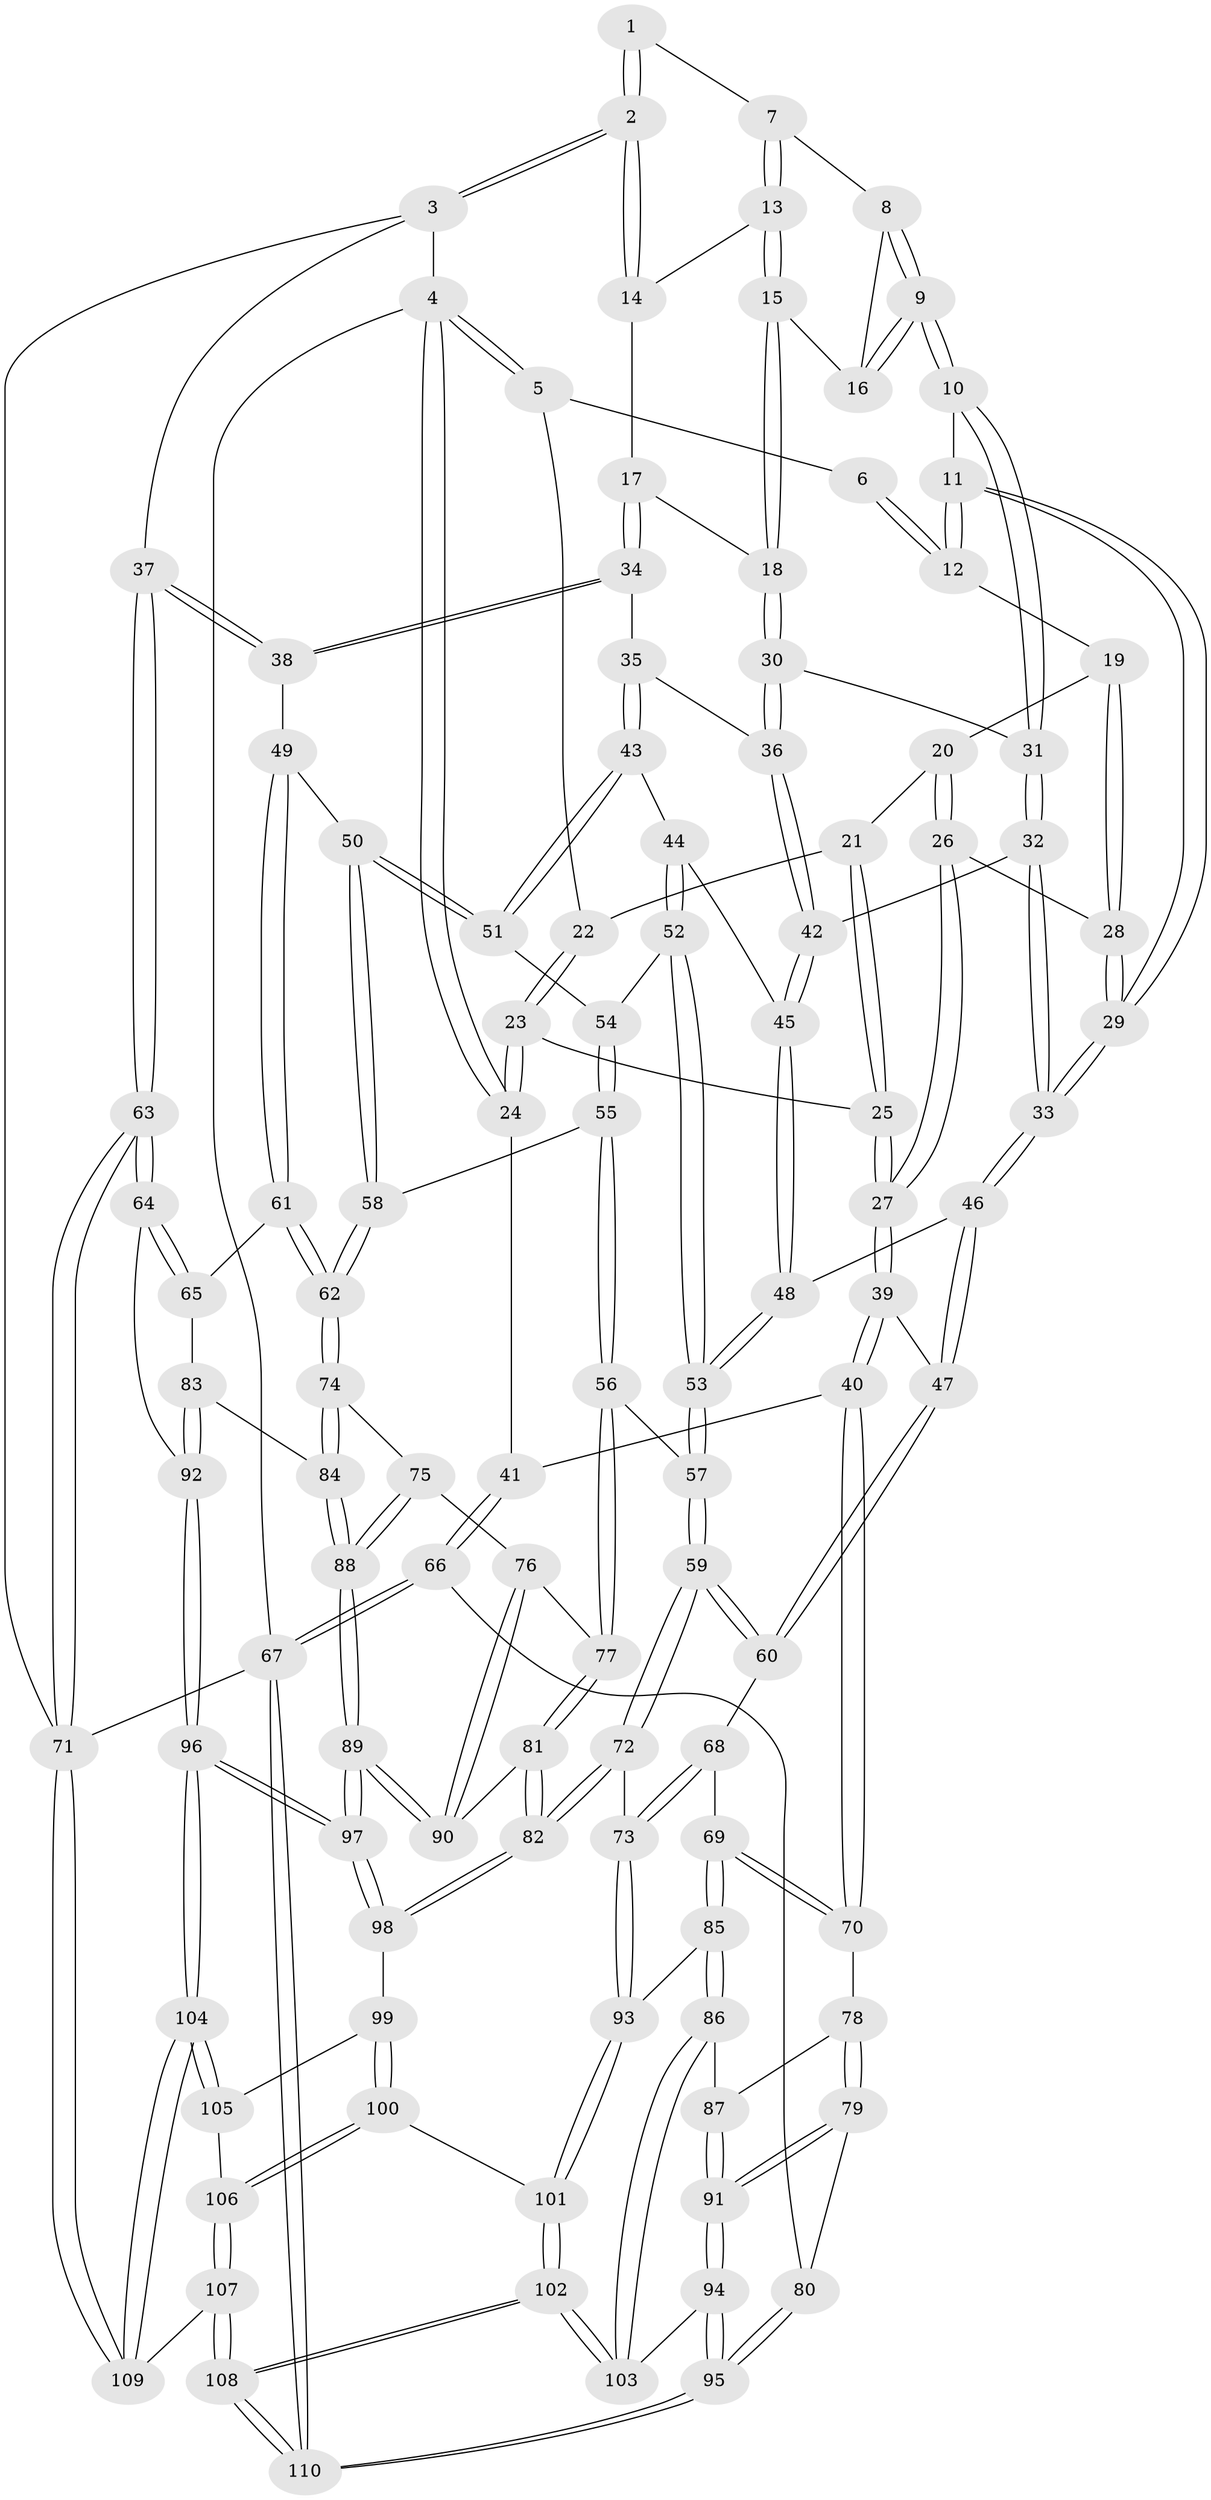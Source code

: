 // Generated by graph-tools (version 1.1) at 2025/02/03/09/25 05:02:15]
// undirected, 110 vertices, 272 edges
graph export_dot {
graph [start="1"]
  node [color=gray90,style=filled];
  1 [pos="+0.6752357742145929+0"];
  2 [pos="+1+0"];
  3 [pos="+1+0"];
  4 [pos="+0+0"];
  5 [pos="+0+0"];
  6 [pos="+0.483092186090778+0"];
  7 [pos="+0.6986758413770164+0"];
  8 [pos="+0.6985901108653993+0"];
  9 [pos="+0.6295575756260581+0.12904371053488561"];
  10 [pos="+0.6259010865372955+0.13693130441708426"];
  11 [pos="+0.4717423770651639+0.06492078418256031"];
  12 [pos="+0.46919104818002916+0.06222510440261219"];
  13 [pos="+0.8303758625698638+0.05236446126414958"];
  14 [pos="+0.906768582151774+0.01834157530901765"];
  15 [pos="+0.783949388606604+0.12860764615217576"];
  16 [pos="+0.7441154997071184+0.0629505926876885"];
  17 [pos="+0.8836360346152183+0.17627636732614357"];
  18 [pos="+0.7832885297545402+0.14754915558462264"];
  19 [pos="+0.42324744964477595+0.08940224663003694"];
  20 [pos="+0.3532056186871895+0.09600999867702477"];
  21 [pos="+0.3100588573097659+0.0774651890584107"];
  22 [pos="+0.10992206255836667+0"];
  23 [pos="+0.18354194904804993+0.1759918427313814"];
  24 [pos="+0+0.19024542717098725"];
  25 [pos="+0.1907271178800338+0.18451017169595443"];
  26 [pos="+0.25364335996483695+0.25915592318970754"];
  27 [pos="+0.23472075274225176+0.27507615488946563"];
  28 [pos="+0.38981364921077954+0.19753559991849134"];
  29 [pos="+0.5062858264745443+0.3287096463844641"];
  30 [pos="+0.7125406463339355+0.19889277649431972"];
  31 [pos="+0.6585771950270902+0.1969698615598251"];
  32 [pos="+0.6241956605429564+0.243386552126914"];
  33 [pos="+0.5066472387551035+0.3296156622305489"];
  34 [pos="+0.9717745868212851+0.2563432778525547"];
  35 [pos="+0.8126980529638286+0.30516553701613564"];
  36 [pos="+0.7591190816285706+0.26680308972542127"];
  37 [pos="+1+0.31818961323956596"];
  38 [pos="+1+0.32251298964231273"];
  39 [pos="+0.22590897525808265+0.4378902638919459"];
  40 [pos="+0.1955953617941667+0.4610945992329463"];
  41 [pos="+0+0.3886524325759958"];
  42 [pos="+0.702012934018342+0.35833805273156166"];
  43 [pos="+0.7917131559695916+0.38431514496331354"];
  44 [pos="+0.7119010359097886+0.37474147611803005"];
  45 [pos="+0.7028414216758755+0.36574139609148976"];
  46 [pos="+0.48434298155086+0.39154510851896457"];
  47 [pos="+0.3361567305909003+0.43583677891375106"];
  48 [pos="+0.5120268835658665+0.4129640463144476"];
  49 [pos="+0.9166328083068728+0.48274270568954797"];
  50 [pos="+0.882069028494885+0.48052148247407644"];
  51 [pos="+0.8081794029178877+0.41823550699154893"];
  52 [pos="+0.6959107069567689+0.4433886197564365"];
  53 [pos="+0.6131197959450294+0.5329174164727057"];
  54 [pos="+0.7569132135530455+0.44505964942042064"];
  55 [pos="+0.7057957375268413+0.5880591828397234"];
  56 [pos="+0.6910240964916957+0.5890215770515003"];
  57 [pos="+0.6312866511786707+0.5777042611046528"];
  58 [pos="+0.7236969103559296+0.589110952163464"];
  59 [pos="+0.6008084391695283+0.6191371228177704"];
  60 [pos="+0.45642637228629007+0.6294955988358981"];
  61 [pos="+0.9156641220215039+0.6484643444958622"];
  62 [pos="+0.8288974258032891+0.6777051041856715"];
  63 [pos="+1+0.7563130337299422"];
  64 [pos="+1+0.7555956179631476"];
  65 [pos="+0.9363987305755462+0.6629230378121036"];
  66 [pos="+0+0.7646581218266002"];
  67 [pos="+0+1"];
  68 [pos="+0.442030508307165+0.6519689001779052"];
  69 [pos="+0.3631174748265517+0.7316373428345323"];
  70 [pos="+0.19696786298191754+0.5370419527656772"];
  71 [pos="+1+1"];
  72 [pos="+0.5776429331078893+0.7593149991723058"];
  73 [pos="+0.5357132669662019+0.7579644709447402"];
  74 [pos="+0.8261030958174194+0.6907736685671145"];
  75 [pos="+0.7660079672073262+0.7421882357336822"];
  76 [pos="+0.7644122908317411+0.7425089879176904"];
  77 [pos="+0.7234943846239104+0.743778090148034"];
  78 [pos="+0.18404527514524777+0.5655758775149217"];
  79 [pos="+0.06788073741145212+0.7349625024804203"];
  80 [pos="+0.06019719144174573+0.7369336255415474"];
  81 [pos="+0.6931697413099223+0.7763748957716853"];
  82 [pos="+0.5993185794229433+0.7998946853688491"];
  83 [pos="+0.903521904492114+0.7759055791654985"];
  84 [pos="+0.8581745567515191+0.7918450686551723"];
  85 [pos="+0.3704378433667841+0.7719671643022459"];
  86 [pos="+0.3172499592786865+0.8056816199014745"];
  87 [pos="+0.22455093324933267+0.7730980923533949"];
  88 [pos="+0.8273674599136829+0.8650448638691113"];
  89 [pos="+0.8212464909682636+0.8941302848706351"];
  90 [pos="+0.7508512283651008+0.8196163279142713"];
  91 [pos="+0.1434184126650514+0.8272792617034092"];
  92 [pos="+1+0.8094120414545672"];
  93 [pos="+0.3761987606798478+0.7757444211956753"];
  94 [pos="+0.1471850400544567+0.842094838431418"];
  95 [pos="+0.029672628213558483+0.9652798562067237"];
  96 [pos="+0.8326439122236153+0.9476565728924351"];
  97 [pos="+0.8223627647605781+0.9087120341517062"];
  98 [pos="+0.5992321231307038+0.8042214028683383"];
  99 [pos="+0.5971651310848948+0.8130962601454078"];
  100 [pos="+0.46626990185879724+0.8896839824412796"];
  101 [pos="+0.41954914802550286+0.8671383709020646"];
  102 [pos="+0.27288851286402244+1"];
  103 [pos="+0.24391545446028706+0.9199293564027915"];
  104 [pos="+0.8132266740610039+1"];
  105 [pos="+0.6063152182683577+0.862040523149797"];
  106 [pos="+0.5156193648904575+1"];
  107 [pos="+0.5099273339752839+1"];
  108 [pos="+0.2627480502516565+1"];
  109 [pos="+0.825217575500031+1"];
  110 [pos="+0+1"];
  1 -- 2;
  1 -- 2;
  1 -- 7;
  2 -- 3;
  2 -- 3;
  2 -- 14;
  2 -- 14;
  3 -- 4;
  3 -- 37;
  3 -- 71;
  4 -- 5;
  4 -- 5;
  4 -- 24;
  4 -- 24;
  4 -- 67;
  5 -- 6;
  5 -- 22;
  6 -- 12;
  6 -- 12;
  7 -- 8;
  7 -- 13;
  7 -- 13;
  8 -- 9;
  8 -- 9;
  8 -- 16;
  9 -- 10;
  9 -- 10;
  9 -- 16;
  9 -- 16;
  10 -- 11;
  10 -- 31;
  10 -- 31;
  11 -- 12;
  11 -- 12;
  11 -- 29;
  11 -- 29;
  12 -- 19;
  13 -- 14;
  13 -- 15;
  13 -- 15;
  14 -- 17;
  15 -- 16;
  15 -- 18;
  15 -- 18;
  17 -- 18;
  17 -- 34;
  17 -- 34;
  18 -- 30;
  18 -- 30;
  19 -- 20;
  19 -- 28;
  19 -- 28;
  20 -- 21;
  20 -- 26;
  20 -- 26;
  21 -- 22;
  21 -- 25;
  21 -- 25;
  22 -- 23;
  22 -- 23;
  23 -- 24;
  23 -- 24;
  23 -- 25;
  24 -- 41;
  25 -- 27;
  25 -- 27;
  26 -- 27;
  26 -- 27;
  26 -- 28;
  27 -- 39;
  27 -- 39;
  28 -- 29;
  28 -- 29;
  29 -- 33;
  29 -- 33;
  30 -- 31;
  30 -- 36;
  30 -- 36;
  31 -- 32;
  31 -- 32;
  32 -- 33;
  32 -- 33;
  32 -- 42;
  33 -- 46;
  33 -- 46;
  34 -- 35;
  34 -- 38;
  34 -- 38;
  35 -- 36;
  35 -- 43;
  35 -- 43;
  36 -- 42;
  36 -- 42;
  37 -- 38;
  37 -- 38;
  37 -- 63;
  37 -- 63;
  38 -- 49;
  39 -- 40;
  39 -- 40;
  39 -- 47;
  40 -- 41;
  40 -- 70;
  40 -- 70;
  41 -- 66;
  41 -- 66;
  42 -- 45;
  42 -- 45;
  43 -- 44;
  43 -- 51;
  43 -- 51;
  44 -- 45;
  44 -- 52;
  44 -- 52;
  45 -- 48;
  45 -- 48;
  46 -- 47;
  46 -- 47;
  46 -- 48;
  47 -- 60;
  47 -- 60;
  48 -- 53;
  48 -- 53;
  49 -- 50;
  49 -- 61;
  49 -- 61;
  50 -- 51;
  50 -- 51;
  50 -- 58;
  50 -- 58;
  51 -- 54;
  52 -- 53;
  52 -- 53;
  52 -- 54;
  53 -- 57;
  53 -- 57;
  54 -- 55;
  54 -- 55;
  55 -- 56;
  55 -- 56;
  55 -- 58;
  56 -- 57;
  56 -- 77;
  56 -- 77;
  57 -- 59;
  57 -- 59;
  58 -- 62;
  58 -- 62;
  59 -- 60;
  59 -- 60;
  59 -- 72;
  59 -- 72;
  60 -- 68;
  61 -- 62;
  61 -- 62;
  61 -- 65;
  62 -- 74;
  62 -- 74;
  63 -- 64;
  63 -- 64;
  63 -- 71;
  63 -- 71;
  64 -- 65;
  64 -- 65;
  64 -- 92;
  65 -- 83;
  66 -- 67;
  66 -- 67;
  66 -- 80;
  67 -- 110;
  67 -- 110;
  67 -- 71;
  68 -- 69;
  68 -- 73;
  68 -- 73;
  69 -- 70;
  69 -- 70;
  69 -- 85;
  69 -- 85;
  70 -- 78;
  71 -- 109;
  71 -- 109;
  72 -- 73;
  72 -- 82;
  72 -- 82;
  73 -- 93;
  73 -- 93;
  74 -- 75;
  74 -- 84;
  74 -- 84;
  75 -- 76;
  75 -- 88;
  75 -- 88;
  76 -- 77;
  76 -- 90;
  76 -- 90;
  77 -- 81;
  77 -- 81;
  78 -- 79;
  78 -- 79;
  78 -- 87;
  79 -- 80;
  79 -- 91;
  79 -- 91;
  80 -- 95;
  80 -- 95;
  81 -- 82;
  81 -- 82;
  81 -- 90;
  82 -- 98;
  82 -- 98;
  83 -- 84;
  83 -- 92;
  83 -- 92;
  84 -- 88;
  84 -- 88;
  85 -- 86;
  85 -- 86;
  85 -- 93;
  86 -- 87;
  86 -- 103;
  86 -- 103;
  87 -- 91;
  87 -- 91;
  88 -- 89;
  88 -- 89;
  89 -- 90;
  89 -- 90;
  89 -- 97;
  89 -- 97;
  91 -- 94;
  91 -- 94;
  92 -- 96;
  92 -- 96;
  93 -- 101;
  93 -- 101;
  94 -- 95;
  94 -- 95;
  94 -- 103;
  95 -- 110;
  95 -- 110;
  96 -- 97;
  96 -- 97;
  96 -- 104;
  96 -- 104;
  97 -- 98;
  97 -- 98;
  98 -- 99;
  99 -- 100;
  99 -- 100;
  99 -- 105;
  100 -- 101;
  100 -- 106;
  100 -- 106;
  101 -- 102;
  101 -- 102;
  102 -- 103;
  102 -- 103;
  102 -- 108;
  102 -- 108;
  104 -- 105;
  104 -- 105;
  104 -- 109;
  104 -- 109;
  105 -- 106;
  106 -- 107;
  106 -- 107;
  107 -- 108;
  107 -- 108;
  107 -- 109;
  108 -- 110;
  108 -- 110;
}
